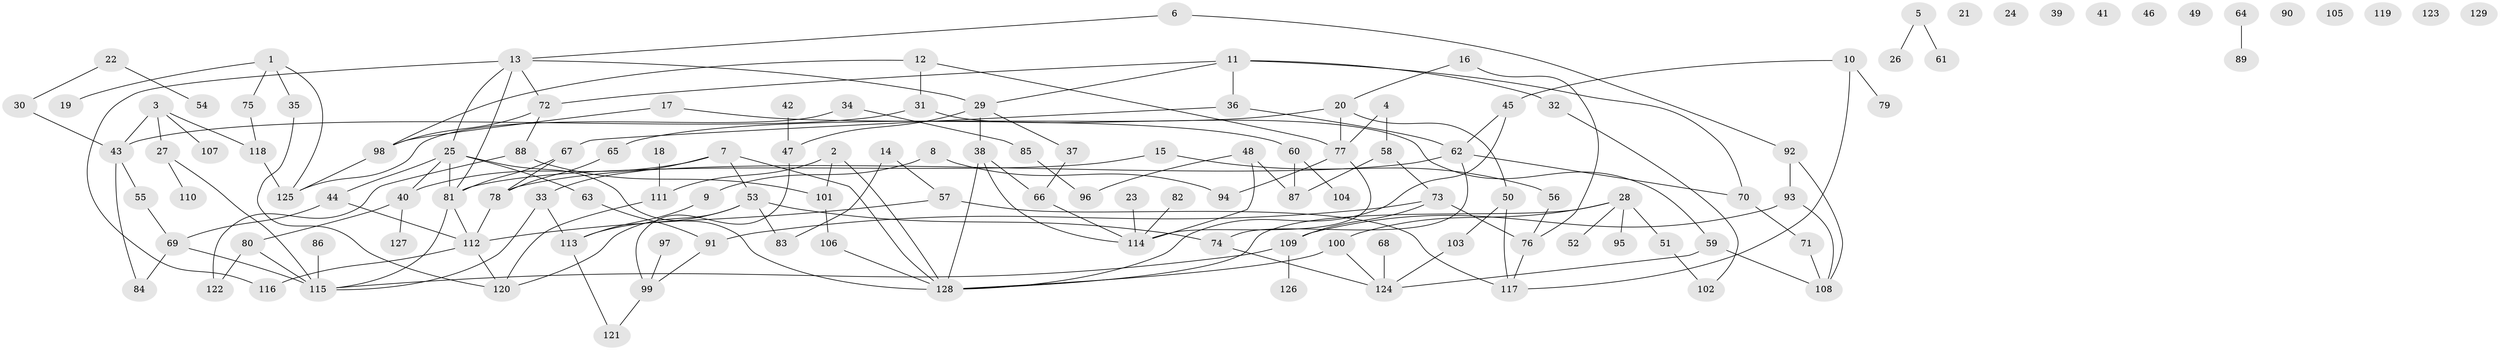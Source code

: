 // coarse degree distribution, {2: 0.15384615384615385, 9: 0.02564102564102564, 1: 0.07692307692307693, 5: 0.20512820512820512, 8: 0.05128205128205128, 4: 0.23076923076923078, 3: 0.1794871794871795, 6: 0.05128205128205128, 7: 0.02564102564102564}
// Generated by graph-tools (version 1.1) at 2025/35/03/04/25 23:35:51]
// undirected, 129 vertices, 169 edges
graph export_dot {
  node [color=gray90,style=filled];
  1;
  2;
  3;
  4;
  5;
  6;
  7;
  8;
  9;
  10;
  11;
  12;
  13;
  14;
  15;
  16;
  17;
  18;
  19;
  20;
  21;
  22;
  23;
  24;
  25;
  26;
  27;
  28;
  29;
  30;
  31;
  32;
  33;
  34;
  35;
  36;
  37;
  38;
  39;
  40;
  41;
  42;
  43;
  44;
  45;
  46;
  47;
  48;
  49;
  50;
  51;
  52;
  53;
  54;
  55;
  56;
  57;
  58;
  59;
  60;
  61;
  62;
  63;
  64;
  65;
  66;
  67;
  68;
  69;
  70;
  71;
  72;
  73;
  74;
  75;
  76;
  77;
  78;
  79;
  80;
  81;
  82;
  83;
  84;
  85;
  86;
  87;
  88;
  89;
  90;
  91;
  92;
  93;
  94;
  95;
  96;
  97;
  98;
  99;
  100;
  101;
  102;
  103;
  104;
  105;
  106;
  107;
  108;
  109;
  110;
  111;
  112;
  113;
  114;
  115;
  116;
  117;
  118;
  119;
  120;
  121;
  122;
  123;
  124;
  125;
  126;
  127;
  128;
  129;
  1 -- 19;
  1 -- 35;
  1 -- 75;
  1 -- 125;
  2 -- 101;
  2 -- 111;
  2 -- 128;
  3 -- 27;
  3 -- 43;
  3 -- 107;
  3 -- 118;
  4 -- 58;
  4 -- 77;
  5 -- 26;
  5 -- 61;
  6 -- 13;
  6 -- 92;
  7 -- 33;
  7 -- 40;
  7 -- 53;
  7 -- 128;
  8 -- 9;
  8 -- 94;
  9 -- 113;
  10 -- 45;
  10 -- 79;
  10 -- 117;
  11 -- 29;
  11 -- 32;
  11 -- 36;
  11 -- 70;
  11 -- 72;
  12 -- 31;
  12 -- 77;
  12 -- 98;
  13 -- 25;
  13 -- 29;
  13 -- 72;
  13 -- 81;
  13 -- 116;
  14 -- 57;
  14 -- 83;
  15 -- 56;
  15 -- 81;
  16 -- 20;
  16 -- 76;
  17 -- 60;
  17 -- 98;
  18 -- 111;
  20 -- 50;
  20 -- 65;
  20 -- 77;
  22 -- 30;
  22 -- 54;
  23 -- 114;
  25 -- 40;
  25 -- 44;
  25 -- 63;
  25 -- 81;
  25 -- 128;
  27 -- 110;
  27 -- 115;
  28 -- 51;
  28 -- 52;
  28 -- 95;
  28 -- 100;
  28 -- 128;
  29 -- 37;
  29 -- 38;
  29 -- 47;
  30 -- 43;
  31 -- 43;
  31 -- 59;
  32 -- 102;
  33 -- 113;
  33 -- 115;
  34 -- 85;
  34 -- 125;
  35 -- 120;
  36 -- 62;
  36 -- 67;
  37 -- 66;
  38 -- 66;
  38 -- 114;
  38 -- 128;
  40 -- 80;
  40 -- 127;
  42 -- 47;
  43 -- 55;
  43 -- 84;
  44 -- 69;
  44 -- 112;
  45 -- 62;
  45 -- 128;
  47 -- 99;
  48 -- 87;
  48 -- 96;
  48 -- 114;
  50 -- 103;
  50 -- 117;
  51 -- 102;
  53 -- 74;
  53 -- 83;
  53 -- 113;
  53 -- 120;
  55 -- 69;
  56 -- 76;
  57 -- 112;
  57 -- 117;
  58 -- 73;
  58 -- 87;
  59 -- 108;
  59 -- 124;
  60 -- 87;
  60 -- 104;
  62 -- 70;
  62 -- 74;
  62 -- 78;
  63 -- 91;
  64 -- 89;
  65 -- 78;
  66 -- 114;
  67 -- 78;
  67 -- 81;
  68 -- 124;
  69 -- 84;
  69 -- 115;
  70 -- 71;
  71 -- 108;
  72 -- 88;
  72 -- 98;
  73 -- 76;
  73 -- 91;
  73 -- 109;
  74 -- 124;
  75 -- 118;
  76 -- 117;
  77 -- 94;
  77 -- 114;
  78 -- 112;
  80 -- 115;
  80 -- 122;
  81 -- 112;
  81 -- 115;
  82 -- 114;
  85 -- 96;
  86 -- 115;
  88 -- 101;
  88 -- 122;
  91 -- 99;
  92 -- 93;
  92 -- 108;
  93 -- 108;
  93 -- 109;
  97 -- 99;
  98 -- 125;
  99 -- 121;
  100 -- 124;
  100 -- 128;
  101 -- 106;
  103 -- 124;
  106 -- 128;
  109 -- 115;
  109 -- 126;
  111 -- 120;
  112 -- 116;
  112 -- 120;
  113 -- 121;
  118 -- 125;
}
